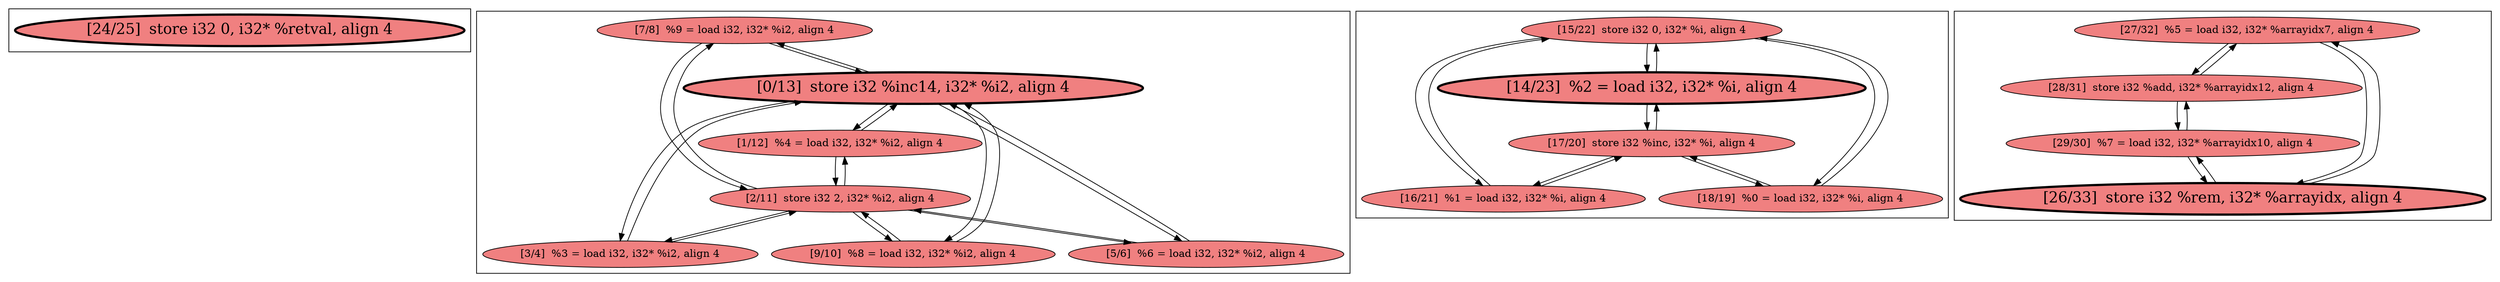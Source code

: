 
digraph G {





subgraph cluster3 {


node54 [penwidth=3.0,fontsize=20,fillcolor=lightcoral,label="[24/25]  store i32 0, i32* %retval, align 4",shape=ellipse,style=filled ]



}

subgraph cluster2 {


node53 [fillcolor=lightcoral,label="[7/8]  %9 = load i32, i32* %i2, align 4",shape=ellipse,style=filled ]
node47 [fillcolor=lightcoral,label="[9/10]  %8 = load i32, i32* %i2, align 4",shape=ellipse,style=filled ]
node52 [fillcolor=lightcoral,label="[5/6]  %6 = load i32, i32* %i2, align 4",shape=ellipse,style=filled ]
node48 [penwidth=3.0,fontsize=20,fillcolor=lightcoral,label="[0/13]  store i32 %inc14, i32* %i2, align 4",shape=ellipse,style=filled ]
node49 [fillcolor=lightcoral,label="[2/11]  store i32 2, i32* %i2, align 4",shape=ellipse,style=filled ]
node50 [fillcolor=lightcoral,label="[3/4]  %3 = load i32, i32* %i2, align 4",shape=ellipse,style=filled ]
node51 [fillcolor=lightcoral,label="[1/12]  %4 = load i32, i32* %i2, align 4",shape=ellipse,style=filled ]

node49->node53 [ ]
node49->node51 [ ]
node53->node49 [ ]
node50->node48 [ ]
node51->node49 [ ]
node52->node48 [ ]
node48->node50 [ ]
node48->node51 [ ]
node51->node48 [ ]
node49->node47 [ ]
node53->node48 [ ]
node48->node53 [ ]
node48->node47 [ ]
node49->node52 [ ]
node47->node48 [ ]
node47->node49 [ ]
node49->node50 [ ]
node48->node52 [ ]
node52->node49 [ ]
node50->node49 [ ]


}

subgraph cluster0 {


node42 [fillcolor=lightcoral,label="[15/22]  store i32 0, i32* %i, align 4",shape=ellipse,style=filled ]
node41 [penwidth=3.0,fontsize=20,fillcolor=lightcoral,label="[14/23]  %2 = load i32, i32* %i, align 4",shape=ellipse,style=filled ]
node40 [fillcolor=lightcoral,label="[16/21]  %1 = load i32, i32* %i, align 4",shape=ellipse,style=filled ]
node38 [fillcolor=lightcoral,label="[18/19]  %0 = load i32, i32* %i, align 4",shape=ellipse,style=filled ]
node39 [fillcolor=lightcoral,label="[17/20]  store i32 %inc, i32* %i, align 4",shape=ellipse,style=filled ]

node41->node39 [ ]
node40->node39 [ ]
node40->node42 [ ]
node39->node41 [ ]
node41->node42 [ ]
node39->node38 [ ]
node38->node42 [ ]
node42->node38 [ ]
node39->node40 [ ]
node42->node41 [ ]
node42->node40 [ ]
node38->node39 [ ]


}

subgraph cluster1 {


node46 [fillcolor=lightcoral,label="[27/32]  %5 = load i32, i32* %arrayidx7, align 4",shape=ellipse,style=filled ]
node45 [fillcolor=lightcoral,label="[28/31]  store i32 %add, i32* %arrayidx12, align 4",shape=ellipse,style=filled ]
node43 [fillcolor=lightcoral,label="[29/30]  %7 = load i32, i32* %arrayidx10, align 4",shape=ellipse,style=filled ]
node44 [penwidth=3.0,fontsize=20,fillcolor=lightcoral,label="[26/33]  store i32 %rem, i32* %arrayidx, align 4",shape=ellipse,style=filled ]

node45->node43 [ ]
node43->node45 [ ]
node46->node45 [ ]
node44->node43 [ ]
node43->node44 [ ]
node46->node44 [ ]
node45->node46 [ ]
node44->node46 [ ]


}

}
